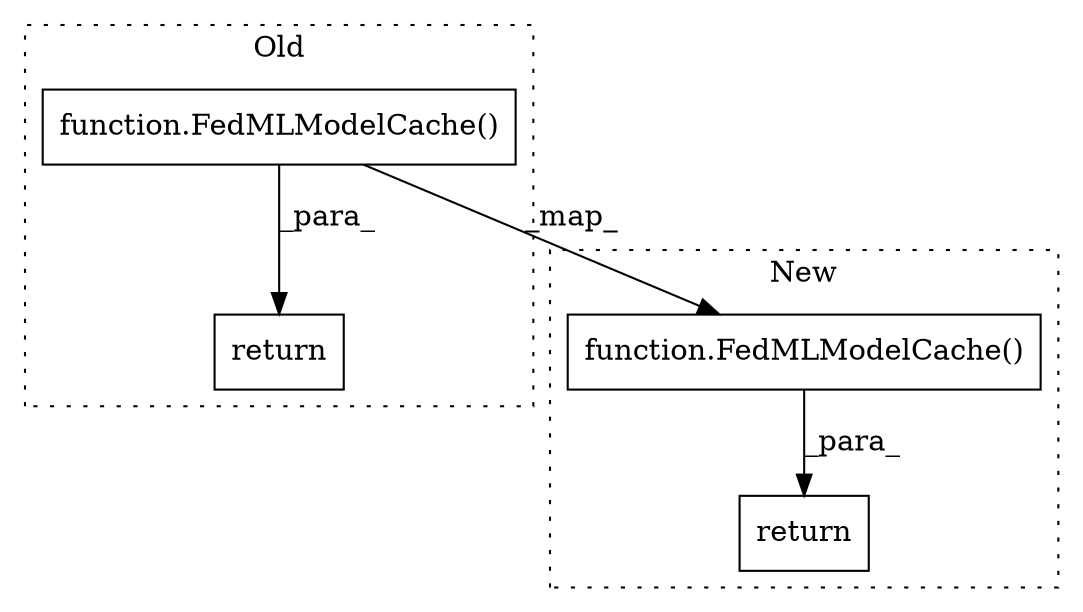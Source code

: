 digraph G {
subgraph cluster0 {
1 [label="function.FedMLModelCache()" a="75" s="933" l="17" shape="box"];
4 [label="return" a="93" s="926" l="7" shape="box"];
label = "Old";
style="dotted";
}
subgraph cluster1 {
2 [label="function.FedMLModelCache()" a="75" s="1113" l="17" shape="box"];
3 [label="return" a="93" s="1402" l="7" shape="box"];
label = "New";
style="dotted";
}
1 -> 2 [label="_map_"];
1 -> 4 [label="_para_"];
2 -> 3 [label="_para_"];
}